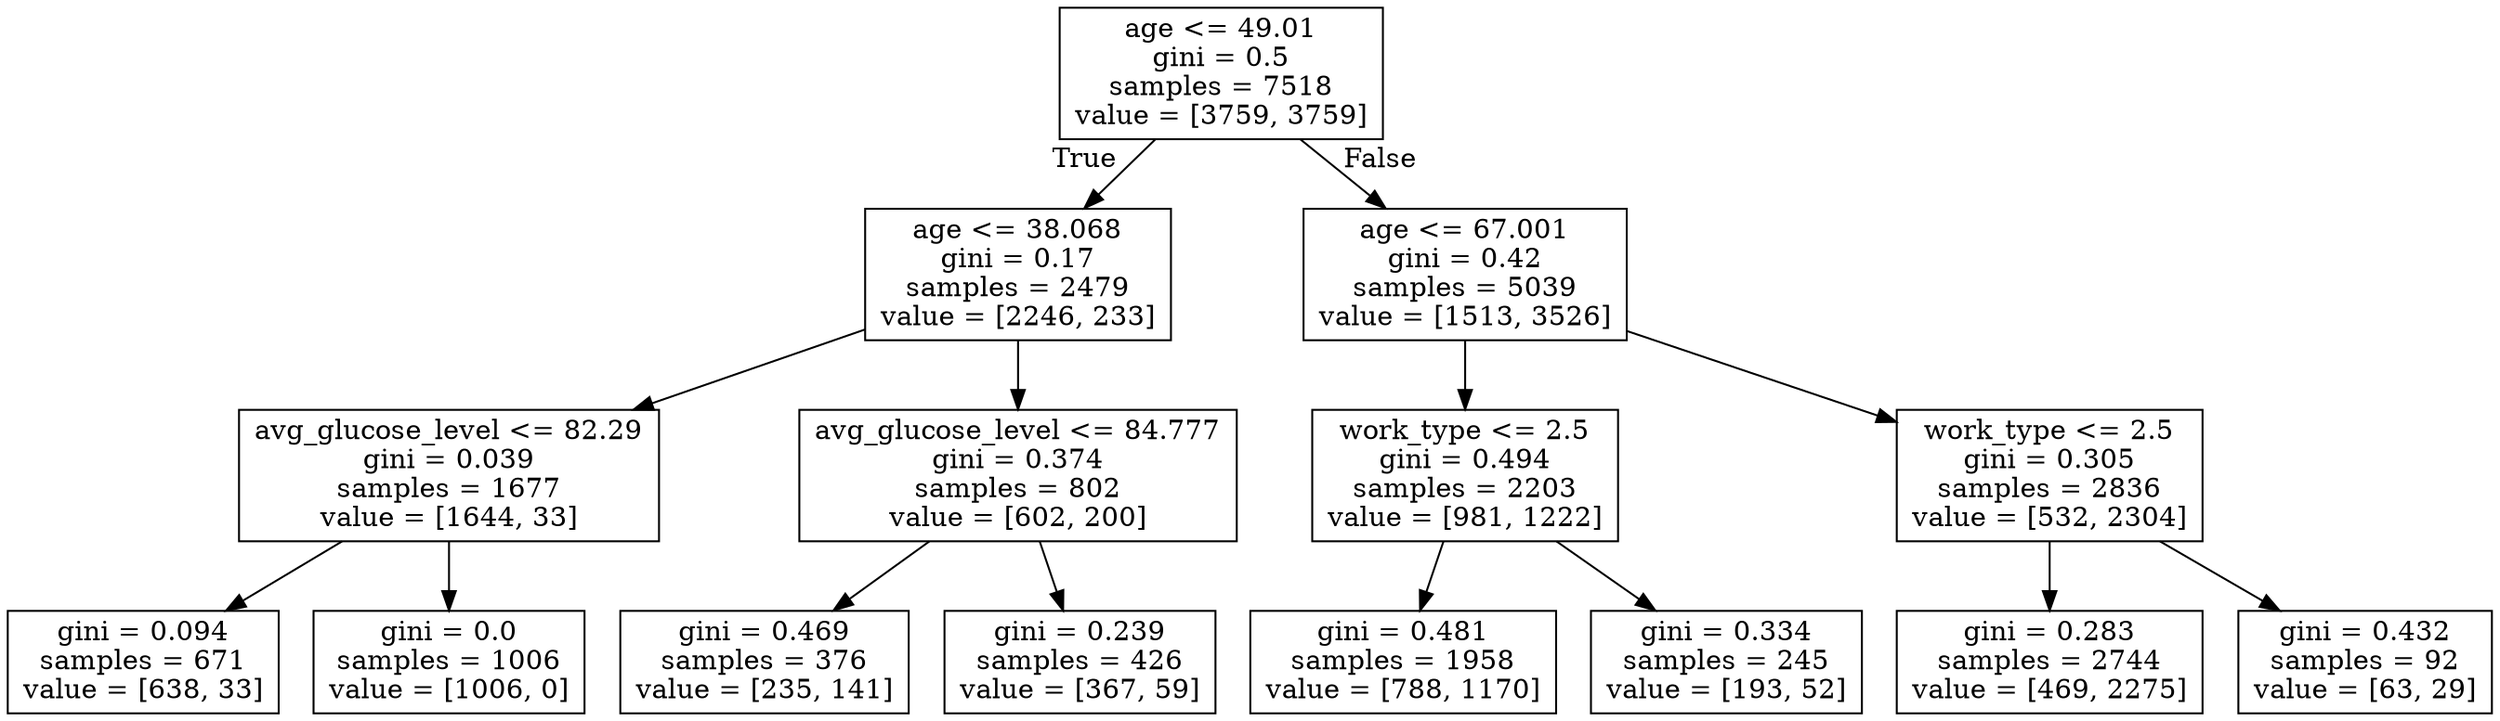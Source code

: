 digraph Tree {
node [shape=box] ;
0 [label="age <= 49.01\ngini = 0.5\nsamples = 7518\nvalue = [3759, 3759]"] ;
1 [label="age <= 38.068\ngini = 0.17\nsamples = 2479\nvalue = [2246, 233]"] ;
0 -> 1 [labeldistance=2.5, labelangle=45, headlabel="True"] ;
2 [label="avg_glucose_level <= 82.29\ngini = 0.039\nsamples = 1677\nvalue = [1644, 33]"] ;
1 -> 2 ;
3 [label="gini = 0.094\nsamples = 671\nvalue = [638, 33]"] ;
2 -> 3 ;
4 [label="gini = 0.0\nsamples = 1006\nvalue = [1006, 0]"] ;
2 -> 4 ;
5 [label="avg_glucose_level <= 84.777\ngini = 0.374\nsamples = 802\nvalue = [602, 200]"] ;
1 -> 5 ;
6 [label="gini = 0.469\nsamples = 376\nvalue = [235, 141]"] ;
5 -> 6 ;
7 [label="gini = 0.239\nsamples = 426\nvalue = [367, 59]"] ;
5 -> 7 ;
8 [label="age <= 67.001\ngini = 0.42\nsamples = 5039\nvalue = [1513, 3526]"] ;
0 -> 8 [labeldistance=2.5, labelangle=-45, headlabel="False"] ;
9 [label="work_type <= 2.5\ngini = 0.494\nsamples = 2203\nvalue = [981, 1222]"] ;
8 -> 9 ;
10 [label="gini = 0.481\nsamples = 1958\nvalue = [788, 1170]"] ;
9 -> 10 ;
11 [label="gini = 0.334\nsamples = 245\nvalue = [193, 52]"] ;
9 -> 11 ;
12 [label="work_type <= 2.5\ngini = 0.305\nsamples = 2836\nvalue = [532, 2304]"] ;
8 -> 12 ;
13 [label="gini = 0.283\nsamples = 2744\nvalue = [469, 2275]"] ;
12 -> 13 ;
14 [label="gini = 0.432\nsamples = 92\nvalue = [63, 29]"] ;
12 -> 14 ;
}